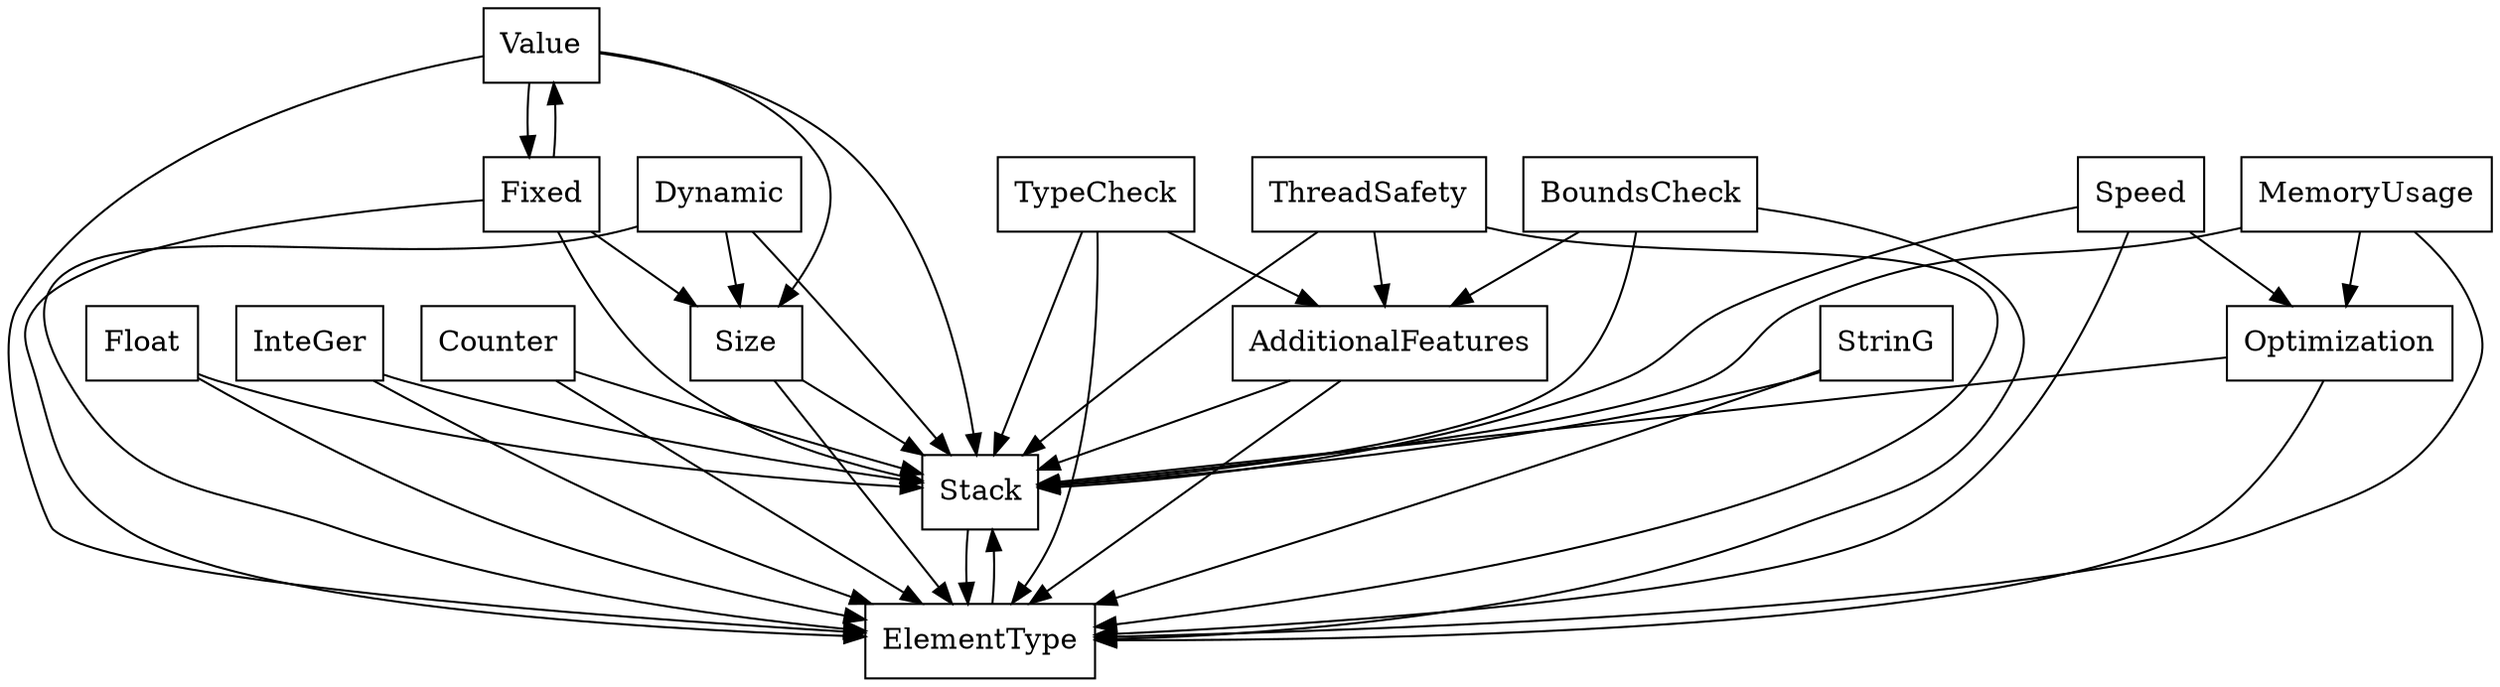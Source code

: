 digraph{
graph [rankdir=TB];
node [shape=box];
edge [arrowhead=normal];
0[label="Stack",]
1[label="Float",]
2[label="Value",]
3[label="ElementType",]
4[label="InteGer",]
5[label="Counter",]
6[label="TypeCheck",]
7[label="ThreadSafety",]
8[label="Speed",]
9[label="MemoryUsage",]
10[label="StrinG",]
11[label="BoundsCheck",]
12[label="Dynamic",]
13[label="Fixed",]
14[label="Optimization",]
15[label="AdditionalFeatures",]
16[label="Size",]
0->3[label="",]
1->0[label="",]
1->3[label="",]
2->0[label="",]
2->3[label="",]
2->13[label="",]
2->16[label="",]
3->0[label="",]
4->0[label="",]
4->3[label="",]
5->0[label="",]
5->3[label="",]
6->0[label="",]
6->3[label="",]
6->15[label="",]
7->0[label="",]
7->3[label="",]
7->15[label="",]
8->0[label="",]
8->3[label="",]
8->14[label="",]
9->0[label="",]
9->3[label="",]
9->14[label="",]
10->0[label="",]
10->3[label="",]
11->0[label="",]
11->3[label="",]
11->15[label="",]
12->0[label="",]
12->3[label="",]
12->16[label="",]
13->0[label="",]
13->2[label="",]
13->3[label="",]
13->16[label="",]
14->0[label="",]
14->3[label="",]
15->0[label="",]
15->3[label="",]
16->0[label="",]
16->3[label="",]
}
